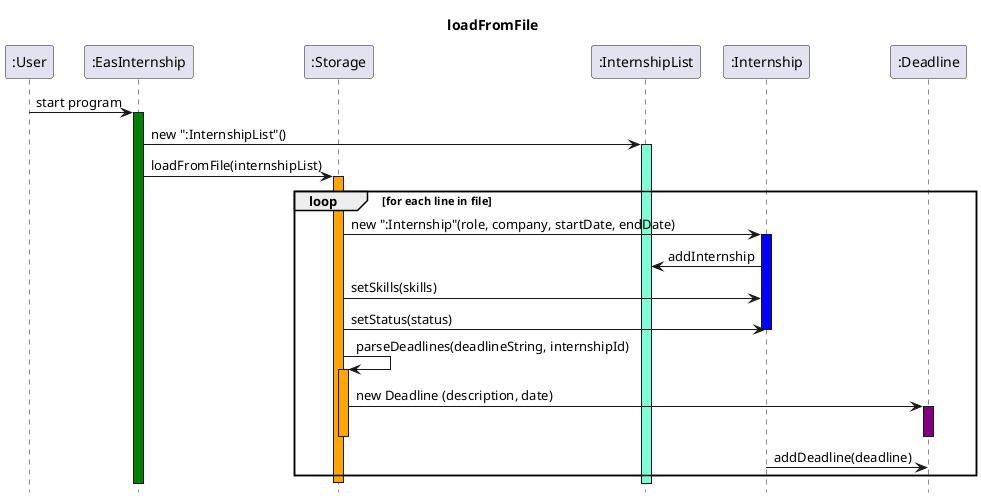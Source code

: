 @startuml
Title loadFromFile
hide footbox
participant ":User"
participant ":EasInternship"
participant ":Storage"
participant ":InternshipList"
participant ":Internship"

":User"->":EasInternship": start program
activate ":EasInternship" #green
":EasInternship"->":InternshipList": new ":InternshipList"()
activate ":InternshipList" #aquamarine
":EasInternship"->":Storage": loadFromFile(internshipList)
activate ":Storage" #orange

loop for each line in file
    ":Storage"-> ":Internship" : new ":Internship"(role, company, startDate, endDate)
    activate ":Internship" #blue
    ":Internship"->":InternshipList": addInternship
    ":Storage" -> ":Internship" :setSkills(skills)
    ":Storage" -> ":Internship" : setStatus(status)
    deactivate ":Internship"

    ":Storage" -> ":Storage": parseDeadlines(deadlineString, internshipId)
        activate ":Storage" #orange

        ":Storage" -> ":Deadline": new Deadline (description, date)
        activate ":Deadline" #purple
        deactivate ":Deadline"
        deactivate ":Storage"

        ":Internship" -> ":Deadline" : addDeadline(deadline)
end
deactivate ":Storage"
@enduml

